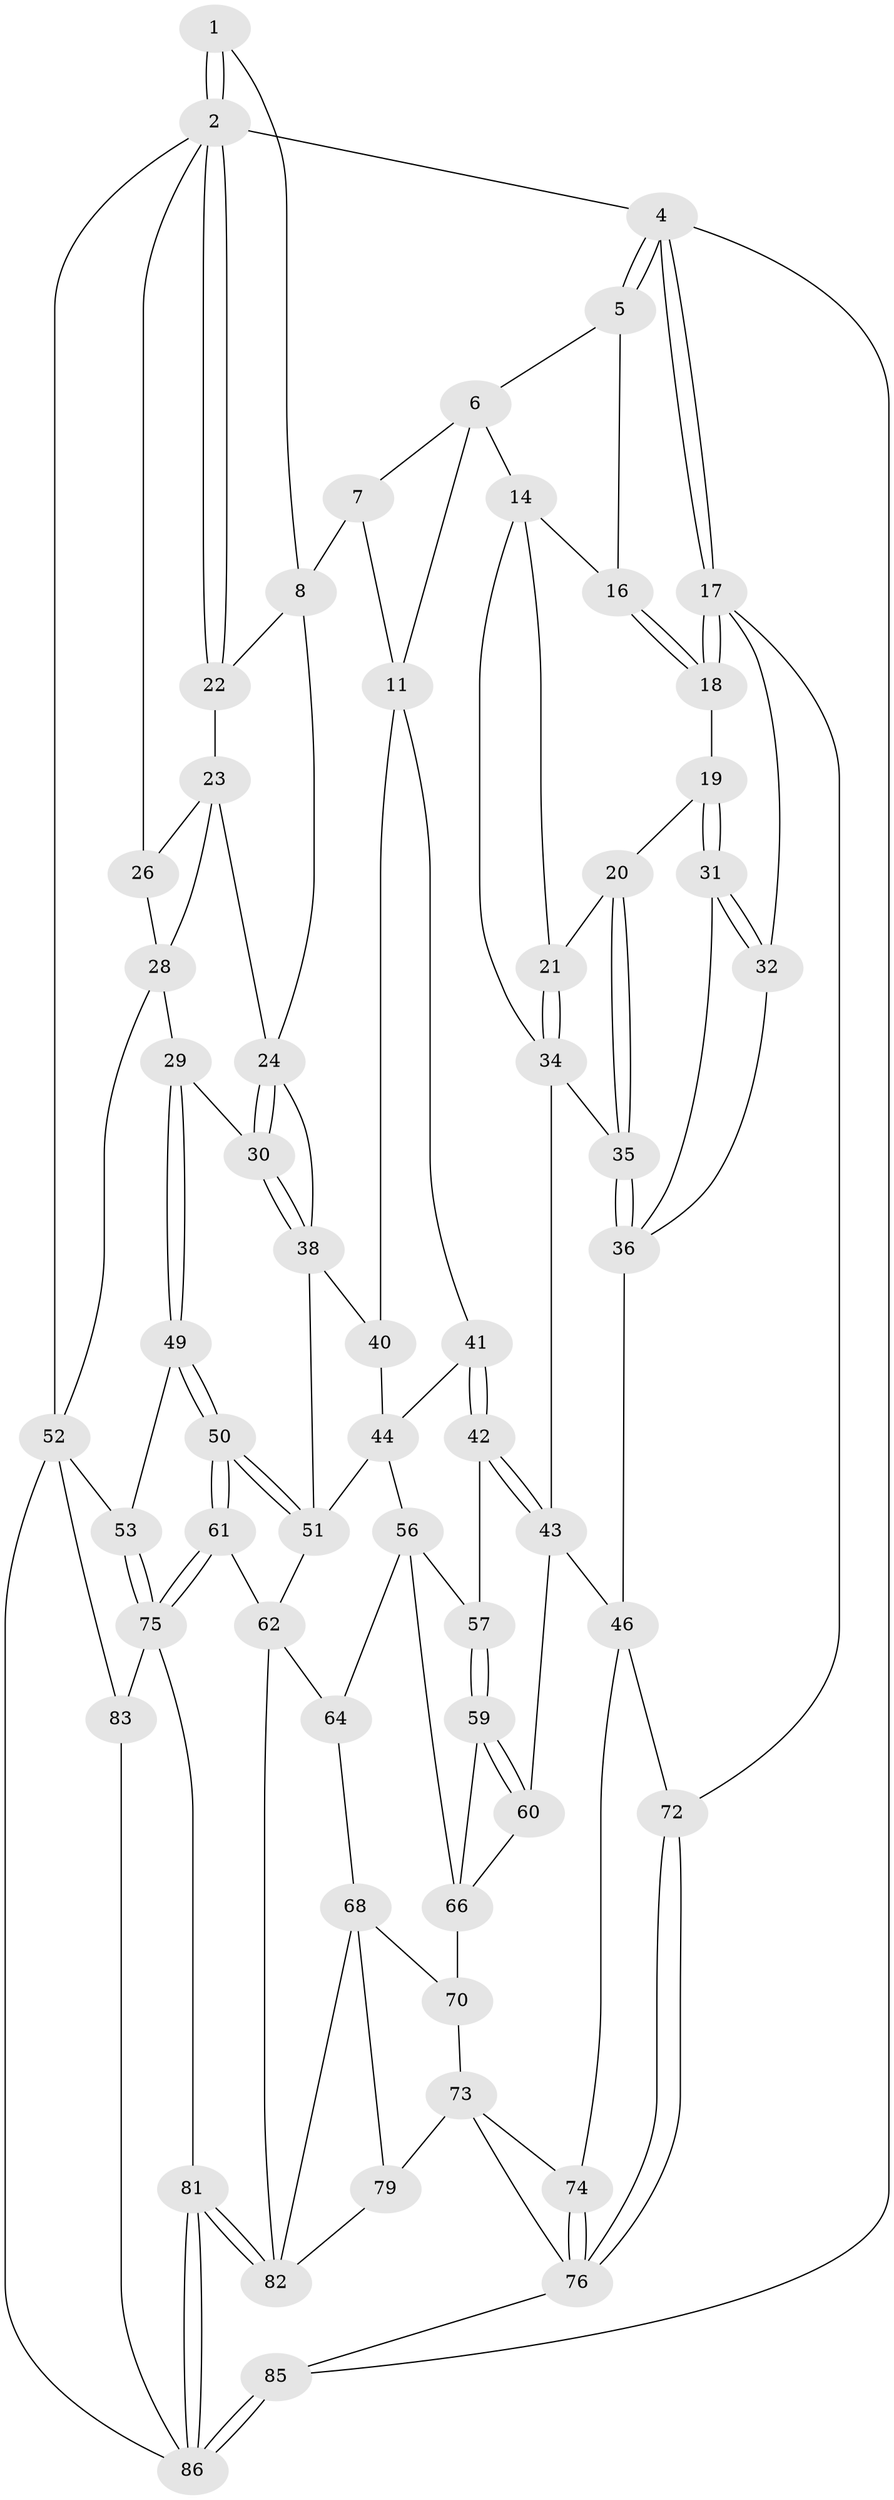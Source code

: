 // Generated by graph-tools (version 1.1) at 2025/24/03/03/25 07:24:39]
// undirected, 60 vertices, 132 edges
graph export_dot {
graph [start="1"]
  node [color=gray90,style=filled];
  1 [pos="+0.5168577723767718+0"];
  2 [pos="+1+0",super="+3"];
  4 [pos="+0+0"];
  5 [pos="+0.308075793011505+0"];
  6 [pos="+0.34958525672364255+0",super="+13"];
  7 [pos="+0.36077675470019077+0",super="+10"];
  8 [pos="+0.609440282920106+0.12998143258270686",super="+9"];
  11 [pos="+0.4648683957894301+0.233018500936217",super="+12"];
  14 [pos="+0.35239673030585483+0.25005495318172216",super="+15"];
  16 [pos="+0.2976099463218593+0"];
  17 [pos="+0+0.13108101804554387",super="+33"];
  18 [pos="+0.09838591902162222+0.139225787952521"];
  19 [pos="+0.1017595822712842+0.14758983248355848"];
  20 [pos="+0.1914215643640794+0.21923945589565458"];
  21 [pos="+0.21780839826455103+0.22504584365136673"];
  22 [pos="+0.8690878496228153+0.06082335917378519"];
  23 [pos="+0.8574157939947563+0.08312110249223258",super="+27"];
  24 [pos="+0.7426423784390812+0.19940887276377325",super="+25"];
  26 [pos="+1+0"];
  28 [pos="+0.8515222884477426+0.31831676472028025",super="+48"];
  29 [pos="+0.834349711847096+0.3248756806199259"];
  30 [pos="+0.8004084150368495+0.3069407083742678"];
  31 [pos="+0.08652714938116947+0.22289640715855105"];
  32 [pos="+0+0.4060597842269834"];
  34 [pos="+0.2529365272120483+0.2506165790213068",super="+37"];
  35 [pos="+0.16858764518763597+0.3279721084505088"];
  36 [pos="+0.12997672082392228+0.35359951112871396",super="+47"];
  38 [pos="+0.6493700244271661+0.31688476434784346",super="+39"];
  40 [pos="+0.5794410682798407+0.3270439478902389"];
  41 [pos="+0.405790478853922+0.31021066863540403"];
  42 [pos="+0.32246950206387553+0.3723278298013763"];
  43 [pos="+0.28964841726488866+0.39193010954365776",super="+45"];
  44 [pos="+0.407294204824897+0.3120596766874258",super="+55"];
  46 [pos="+0.19076167834216945+0.4586472932581199",super="+71"];
  49 [pos="+0.760690635905556+0.4656366405077777"];
  50 [pos="+0.7161038972008692+0.47915613811642965"];
  51 [pos="+0.638369882181849+0.3863920428168828",super="+58"];
  52 [pos="+1+0.478731913452469",super="+54"];
  53 [pos="+0.9017102680408716+0.5043139657523092"];
  56 [pos="+0.47673861491576824+0.4306940232820135",super="+65"];
  57 [pos="+0.3813322113181672+0.4527104122604187"];
  59 [pos="+0.33777698447639365+0.48354328099071997"];
  60 [pos="+0.2817964330439496+0.5156005462406418"];
  61 [pos="+0.6731206722773578+0.607085961352505"];
  62 [pos="+0.6076863006757183+0.6211189491400497",super="+63"];
  64 [pos="+0.47847636720044456+0.5988801312520908"];
  66 [pos="+0.44211787595805635+0.47260324084147937",super="+67"];
  68 [pos="+0.3491857060936442+0.6282276527972668",super="+69"];
  70 [pos="+0.30184620090417785+0.6067411101715469"];
  72 [pos="+0+0.46954275990843775"];
  73 [pos="+0.20354107471198996+0.6389033828061452",super="+77"];
  74 [pos="+0.12333900190296092+0.6068562161542083"];
  75 [pos="+0.7820939534662322+0.7183099937380975",super="+80"];
  76 [pos="+0+0.6728247195303392",super="+78"];
  79 [pos="+0.24150937755585306+0.8202910056902181"];
  81 [pos="+0.5202287867862903+1"];
  82 [pos="+0.4934026337397201+0.9744146687424516",super="+84"];
  83 [pos="+0.9426861998992969+0.8005471040037142"];
  85 [pos="+0+1"];
  86 [pos="+0.517491004914575+1",super="+87"];
  1 -- 2;
  1 -- 2;
  1 -- 8;
  2 -- 22;
  2 -- 22;
  2 -- 26;
  2 -- 4;
  2 -- 52;
  4 -- 5;
  4 -- 5;
  4 -- 17;
  4 -- 17;
  4 -- 85;
  5 -- 6;
  5 -- 16;
  6 -- 7;
  6 -- 11;
  6 -- 14;
  7 -- 8;
  7 -- 11;
  8 -- 22;
  8 -- 24;
  11 -- 40;
  11 -- 41;
  14 -- 34;
  14 -- 16;
  14 -- 21;
  16 -- 18;
  16 -- 18;
  17 -- 18;
  17 -- 18;
  17 -- 32;
  17 -- 72;
  18 -- 19;
  19 -- 20;
  19 -- 31;
  19 -- 31;
  20 -- 21;
  20 -- 35;
  20 -- 35;
  21 -- 34;
  21 -- 34;
  22 -- 23;
  23 -- 24;
  23 -- 26;
  23 -- 28;
  24 -- 30;
  24 -- 30;
  24 -- 38;
  26 -- 28;
  28 -- 29;
  28 -- 52;
  29 -- 30;
  29 -- 49;
  29 -- 49;
  30 -- 38;
  30 -- 38;
  31 -- 32;
  31 -- 32;
  31 -- 36;
  32 -- 36;
  34 -- 43;
  34 -- 35;
  35 -- 36;
  35 -- 36;
  36 -- 46;
  38 -- 40;
  38 -- 51;
  40 -- 44;
  41 -- 42;
  41 -- 42;
  41 -- 44;
  42 -- 43;
  42 -- 43;
  42 -- 57;
  43 -- 60;
  43 -- 46;
  44 -- 56;
  44 -- 51;
  46 -- 72;
  46 -- 74;
  49 -- 50;
  49 -- 50;
  49 -- 53;
  50 -- 51;
  50 -- 51;
  50 -- 61;
  50 -- 61;
  51 -- 62;
  52 -- 53;
  52 -- 83;
  52 -- 86;
  53 -- 75;
  53 -- 75;
  56 -- 57;
  56 -- 66;
  56 -- 64;
  57 -- 59;
  57 -- 59;
  59 -- 60;
  59 -- 60;
  59 -- 66;
  60 -- 66;
  61 -- 62;
  61 -- 75;
  61 -- 75;
  62 -- 64;
  62 -- 82;
  64 -- 68;
  66 -- 70;
  68 -- 82;
  68 -- 70;
  68 -- 79;
  70 -- 73;
  72 -- 76;
  72 -- 76;
  73 -- 74;
  73 -- 79;
  73 -- 76;
  74 -- 76;
  74 -- 76;
  75 -- 81;
  75 -- 83;
  76 -- 85;
  79 -- 82;
  81 -- 82;
  81 -- 82;
  81 -- 86;
  81 -- 86;
  83 -- 86;
  85 -- 86 [weight=2];
  85 -- 86;
}
